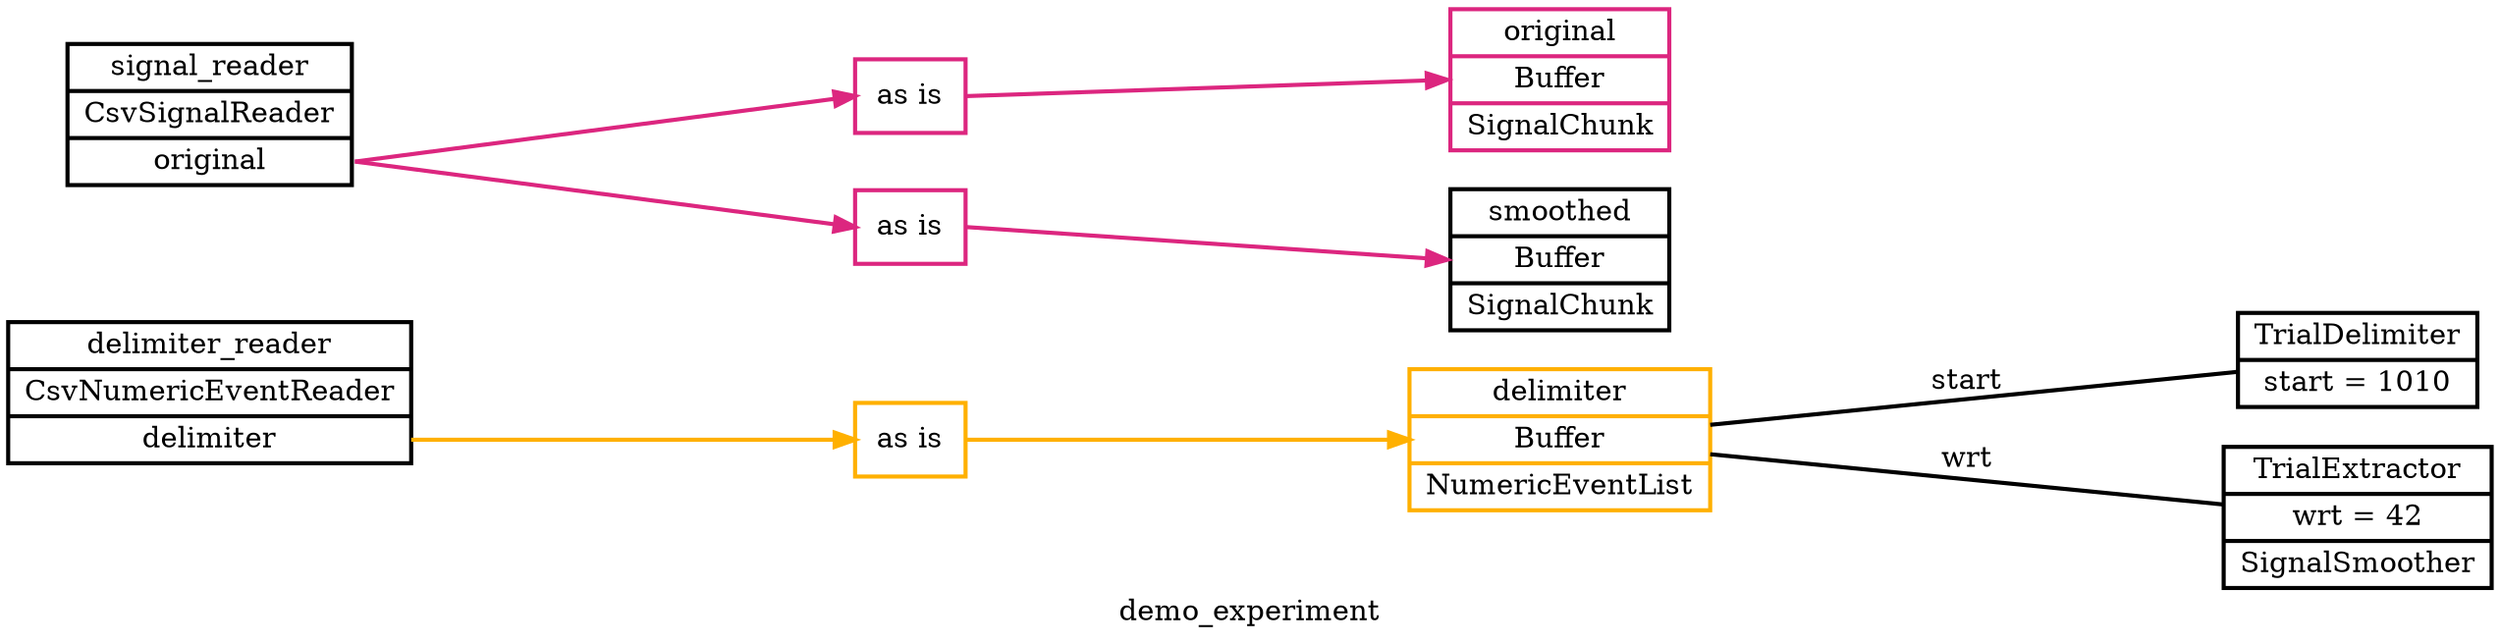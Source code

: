 digraph demo_experiment {
	graph [label=demo_experiment overlap=scale rankdir=LR ranksep=3.0 splines=false]
	node [penwidth=2.0]
	edge [penwidth=2.0]
	delimiter_reader [label="<delimiter_reader>delimiter_reader|CsvNumericEventReader|<delimiter>delimiter" shape=record]
	signal_reader [label="<signal_reader>signal_reader|CsvSignalReader|<original>original" shape=record]
	delimiter [label="delimiter|Buffer|NumericEventList" color="#FFB000" shape=record]
	original [label="original|Buffer|SignalChunk" color="#DC267F" shape=record]
	smoothed [label="smoothed|Buffer|SignalChunk" shape=record]
	delimiter_reader_route_0 [label="as is" color="#FFB000" shape=record]
	delimiter_reader:delimiter:e -> delimiter_reader_route_0:w [color="#FFB000"]
	delimiter_reader_route_0:e -> delimiter:w [color="#FFB000"]
	signal_reader_route_0 [label="as is" color="#DC267F" shape=record]
	signal_reader:original:e -> signal_reader_route_0:w [color="#DC267F"]
	signal_reader_route_0:e -> original:w [color="#DC267F"]
	signal_reader_route_1 [label="as is" color="#DC267F" shape=record]
	signal_reader:original:e -> signal_reader_route_1:w [color="#DC267F"]
	signal_reader_route_1:e -> smoothed:w [color="#DC267F"]
	trial_delimiter [label="TrialDelimiter|start = 1010" shape=record]
	delimiter -> trial_delimiter [label=start arrowhead=none arrowtail=none]
	trial_extractor [label="TrialExtractor|wrt = 42|SignalSmoother" shape=record]
	delimiter -> trial_extractor [label=wrt arrowhead=none arrowtail=none]
}
